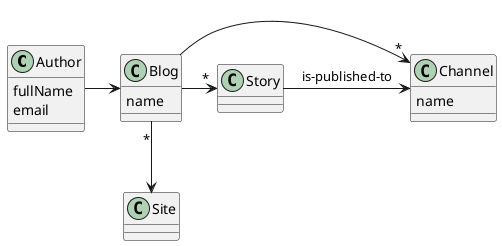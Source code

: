 @startuml
class Author {
  fullName
  email
}

class Blog {
  name
}

class Site {
}

class Story {
}


class Channel {
  name
}


Author -> Blog
Blog -> "*" Channel
Blog "*" --> Site
Blog -> "*" Story
Story -> Channel: is-published-to
@enduml
